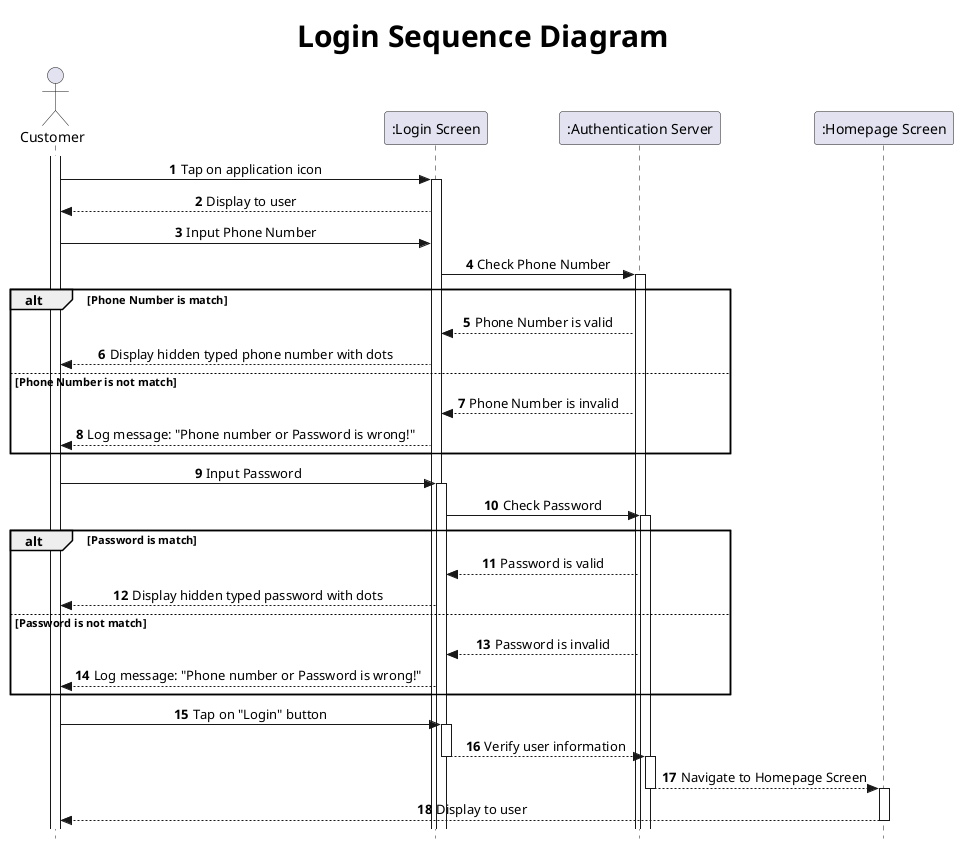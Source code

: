 @startuml Login Sequence Diagram

title <size: 30> Login Sequence Diagram

skinparam Style strictuml
skinparam sequenceMessageAlign center

actor "Customer" as Cm
participant ":Login Screen" as LI
participant ":Authentication Server" as AS
participant ":Homepage Screen" as HP

autonumber

activate Cm
Cm -> LI: Tap on application icon
activate LI
LI --> Cm: Display to user

'=============== Phone Number ==============='
Cm -> LI: Input Phone Number
LI -> AS: Check Phone Number
activate AS

alt Phone Number is match
    AS --> LI: Phone Number is valid
    LI --> Cm: Display hidden typed phone number with dots
else Phone Number is not match
    AS --> LI: Phone Number is invalid
    LI --> Cm: Log message: "Phone number or Password is wrong!"
end


'=============== Password ==============='
Cm -> LI: Input Password
activate LI
LI -> AS: Check Password
activate AS

alt Password is match
    AS --> LI: Password is valid
    LI --> Cm: Display hidden typed password with dots
else Password is not match
    AS --> LI: Password is invalid
    LI --> Cm: Log message: "Phone number or Password is wrong!"
end

'=============== Login ==============='
Cm -> LI: Tap on "Login" button

activate LI
LI --> AS: Verify user information
deactivate LI

activate AS
AS --> HP: Navigate to Homepage Screen
deactivate AS

activate HP
HP --> Cm: Display to user
deactivate HP

@enduml
